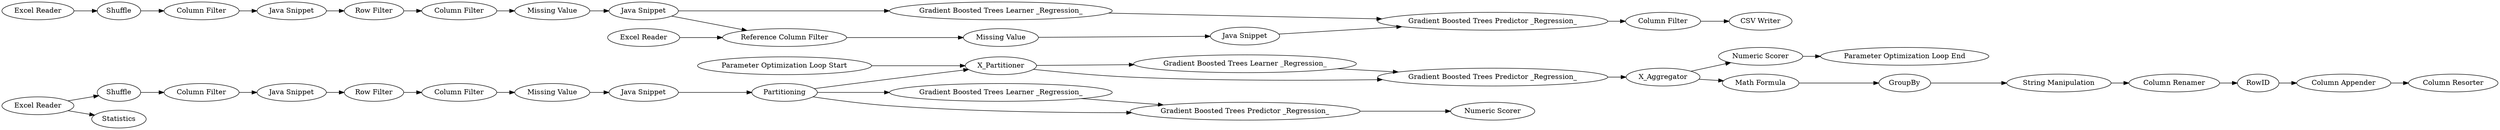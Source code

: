 digraph {
	"-8995045694743457559_543" [label="Column Renamer"]
	"4485646381103457139_531" [label="Parameter Optimization Loop Start"]
	"4485646381103457139_519" [label="Numeric Scorer"]
	"4485646381103457139_547" [label="Column Filter"]
	"4485646381103457139_523" [label="Parameter Optimization Loop End"]
	"8452562259750031681_510" [label="Java Snippet"]
	"-8995045694743457559_541" [label=RowID]
	"8452562259750031681_513" [label="Row Filter"]
	"4485646381103457139_526" [label=Partitioning]
	"4485646381103457139_530" [label="Gradient Boosted Trees Learner _Regression_"]
	"4485646381103457139_517" [label=X_Aggregator]
	"8452562259750031681_512" [label="Missing Value"]
	"414858651686879691_512" [label="Missing Value"]
	"-8995045694743457559_540" [label="Column Appender"]
	"4485646381103457139_562" [label="Java Snippet"]
	"4485646381103457139_546" [label="Missing Value"]
	"4485646381103457139_550" [label="Gradient Boosted Trees Learner _Regression_"]
	"4485646381103457139_559" [label="Reference Column Filter"]
	"4485646381103457139_521" [label=X_Partitioner]
	"414858651686879691_513" [label="Row Filter"]
	"-8995045694743457559_538" [label=GroupBy]
	"8452562259750031681_508" [label="Java Snippet"]
	"4485646381103457139_551" [label=Shuffle]
	"4485646381103457139_532" [label="Gradient Boosted Trees Learner _Regression_"]
	"4485646381103457139_549" [label="Gradient Boosted Trees Predictor _Regression_"]
	"4485646381103457139_558" [label="CSV Writer"]
	"8452562259750031681_507" [label="Column Filter"]
	"4485646381103457139_516" [label="Gradient Boosted Trees Predictor _Regression_"]
	"4485646381103457139_553" [label="Excel Reader"]
	"-8995045694743457559_542" [label="String Manipulation"]
	"414858651686879691_511" [label="Column Filter"]
	"414858651686879691_507" [label="Column Filter"]
	"8452562259750031681_511" [label="Column Filter"]
	"4485646381103457139_533" [label="Excel Reader"]
	"-8995045694743457559_544" [label="Column Resorter"]
	"4485646381103457139_524" [label=Shuffle]
	"414858651686879691_510" [label="Java Snippet"]
	"4485646381103457139_537" [label=Statistics]
	"4485646381103457139_528" [label="Numeric Scorer"]
	"4485646381103457139_556" [label="Excel Reader"]
	"4485646381103457139_522" [label="Gradient Boosted Trees Predictor _Regression_"]
	"414858651686879691_508" [label="Java Snippet"]
	"-8995045694743457559_539" [label="Math Formula"]
	"4485646381103457139_533" -> "4485646381103457139_524"
	"4485646381103457139_526" -> "4485646381103457139_522"
	"-8995045694743457559_539" -> "-8995045694743457559_538"
	"4485646381103457139_522" -> "4485646381103457139_528"
	"414858651686879691_510" -> "414858651686879691_513"
	"4485646381103457139_532" -> "4485646381103457139_516"
	"414858651686879691_512" -> "414858651686879691_508"
	"4485646381103457139_517" -> "-8995045694743457559_539"
	"4485646381103457139_551" -> "8452562259750031681_507"
	"4485646381103457139_526" -> "4485646381103457139_530"
	"4485646381103457139_530" -> "4485646381103457139_522"
	"8452562259750031681_513" -> "8452562259750031681_511"
	"4485646381103457139_519" -> "4485646381103457139_523"
	"4485646381103457139_521" -> "4485646381103457139_516"
	"4485646381103457139_562" -> "4485646381103457139_549"
	"8452562259750031681_510" -> "8452562259750031681_513"
	"-8995045694743457559_543" -> "-8995045694743457559_541"
	"4485646381103457139_524" -> "414858651686879691_507"
	"-8995045694743457559_542" -> "-8995045694743457559_543"
	"4485646381103457139_559" -> "4485646381103457139_546"
	"414858651686879691_511" -> "414858651686879691_512"
	"4485646381103457139_556" -> "4485646381103457139_559"
	"4485646381103457139_550" -> "4485646381103457139_549"
	"8452562259750031681_508" -> "4485646381103457139_559"
	"414858651686879691_508" -> "4485646381103457139_526"
	"8452562259750031681_507" -> "8452562259750031681_510"
	"4485646381103457139_533" -> "4485646381103457139_537"
	"4485646381103457139_517" -> "4485646381103457139_519"
	"4485646381103457139_553" -> "4485646381103457139_551"
	"8452562259750031681_508" -> "4485646381103457139_550"
	"4485646381103457139_547" -> "4485646381103457139_558"
	"8452562259750031681_511" -> "8452562259750031681_512"
	"4485646381103457139_546" -> "4485646381103457139_562"
	"8452562259750031681_512" -> "8452562259750031681_508"
	"4485646381103457139_516" -> "4485646381103457139_517"
	"-8995045694743457559_540" -> "-8995045694743457559_544"
	"-8995045694743457559_538" -> "-8995045694743457559_542"
	"-8995045694743457559_541" -> "-8995045694743457559_540"
	"414858651686879691_507" -> "414858651686879691_510"
	"4485646381103457139_531" -> "4485646381103457139_521"
	"4485646381103457139_549" -> "4485646381103457139_547"
	"4485646381103457139_526" -> "4485646381103457139_521"
	"4485646381103457139_521" -> "4485646381103457139_532"
	"414858651686879691_513" -> "414858651686879691_511"
	rankdir=LR
}
